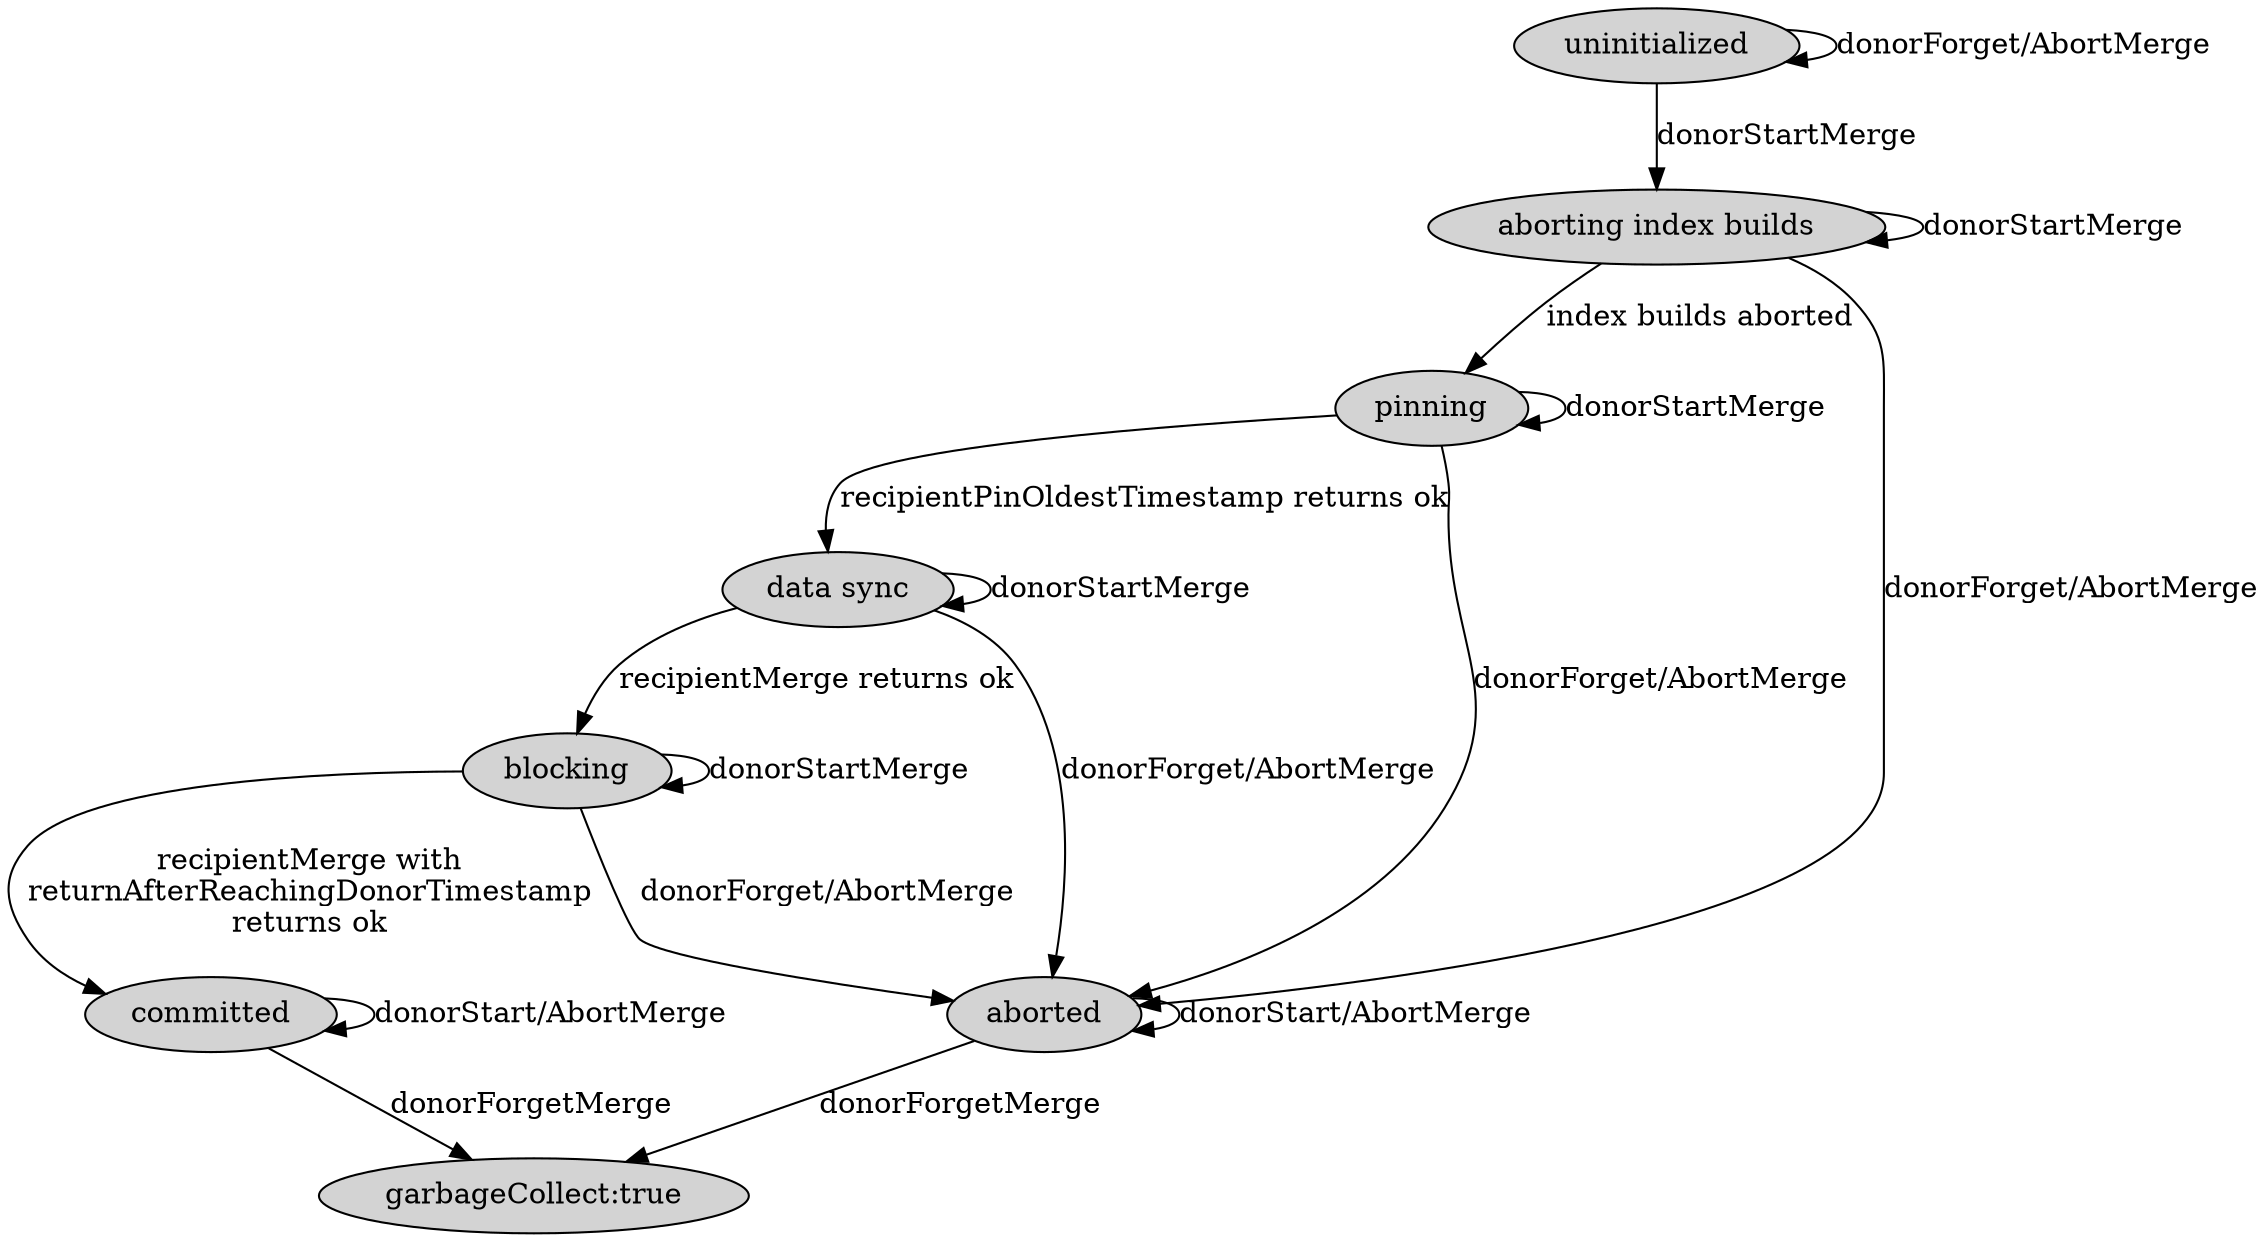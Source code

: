 digraph G {
	node [style=filled];
    a0 [label="uninitialized"];
    a1 [label="aborting index builds"];
    a7 [label="pinning"];
    a2 [label="data sync"];
    a3 [label="blocking"];
    a4 [label="committed"];
    a5 [label="aborted"];
    a6 [label="garbageCollect:true"];
    a0 -> a0 [label="donorForget/AbortMerge"]
    a0 -> a1 [label="donorStartMerge"];
    a1 -> a1 [label="donorStartMerge"];
    a1 -> a5 [label="donorForget/AbortMerge"]
    a1 -> a7 [label="index builds aborted"];
    a7 -> a7 [label="donorStartMerge"];
    a7 -> a2 [label="recipientPinOldestTimestamp returns ok"];
    a7 -> a5 [label="donorForget/AbortMerge"]
    a2 -> a2 [label="donorStartMerge"];
    a2 -> a5 [label="donorForget/AbortMerge"]
    a2 -> a3 [label="recipientMerge returns ok"];
    a3 -> a3 [label="donorStartMerge"];
    a3 -> a5 [label="donorForget/AbortMerge"];
    a3 -> a4 [label="recipientMerge with\nreturnAfterReachingDonorTimestamp\nreturns ok"];
    a4 -> a4 [label="donorStart/AbortMerge"];
    a4 -> a6 [label="donorForgetMerge"];
    a5 -> a5 [label="donorStart/AbortMerge"];
    a5 -> a6 [label="donorForgetMerge"];
}
